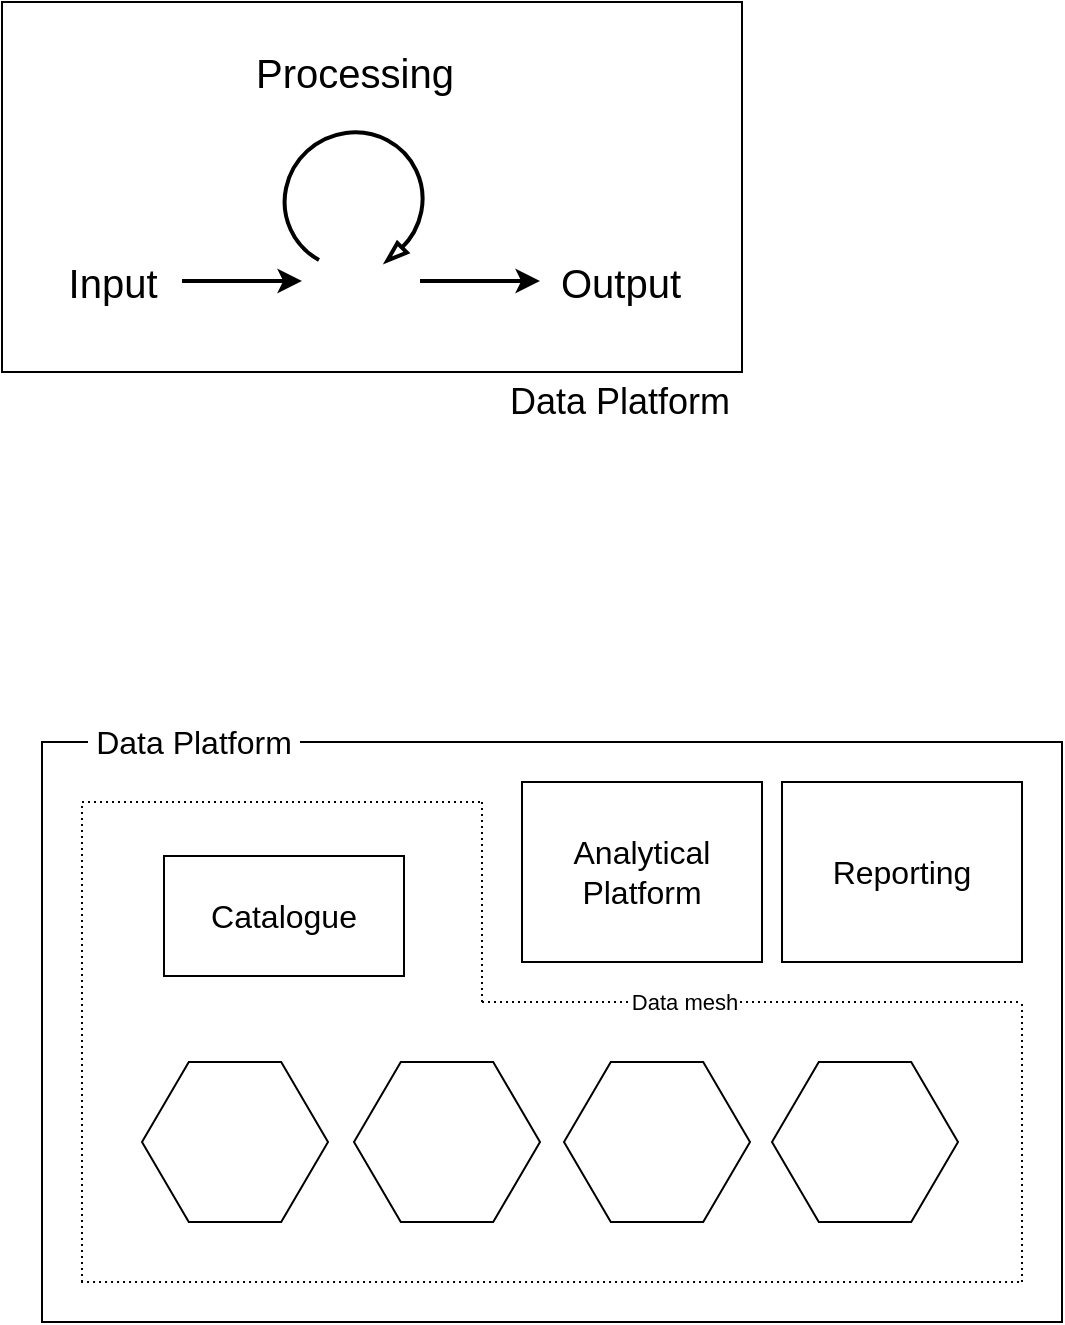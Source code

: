 <mxfile version="20.8.23" type="device"><diagram name="Page-1" id="FQA5weNNk9mwt_Nc3FXT"><mxGraphModel dx="1528" dy="1198" grid="1" gridSize="10" guides="1" tooltips="1" connect="1" arrows="1" fold="1" page="1" pageScale="1" pageWidth="850" pageHeight="1100" math="0" shadow="0"><root><mxCell id="0"/><mxCell id="1" parent="0"/><mxCell id="p3ce-Uk57wCShUglhDMw-27" value="" style="rounded=0;whiteSpace=wrap;html=1;fontSize=16;" vertex="1" parent="1"><mxGeometry x="60" y="410" width="510" height="290" as="geometry"/></mxCell><mxCell id="p3ce-Uk57wCShUglhDMw-1" value="" style="rounded=0;whiteSpace=wrap;html=1;" vertex="1" parent="1"><mxGeometry x="40" y="40" width="370" height="185" as="geometry"/></mxCell><mxCell id="p3ce-Uk57wCShUglhDMw-2" value="Input" style="text;html=1;resizable=0;autosize=1;align=center;verticalAlign=middle;points=[];fillColor=none;strokeColor=none;rounded=0;fontSize=20;" vertex="1" parent="1"><mxGeometry x="60" y="160" width="70" height="40" as="geometry"/></mxCell><mxCell id="p3ce-Uk57wCShUglhDMw-3" value="Output" style="text;html=1;resizable=0;autosize=1;align=center;verticalAlign=middle;points=[];fillColor=none;strokeColor=none;rounded=0;fontSize=20;" vertex="1" parent="1"><mxGeometry x="309" y="160" width="80" height="40" as="geometry"/></mxCell><mxCell id="p3ce-Uk57wCShUglhDMw-4" style="edgeStyle=orthogonalEdgeStyle;curved=1;orthogonalLoop=1;jettySize=auto;html=1;exitX=1;exitY=0.5;exitDx=0;exitDy=0;entryX=0;entryY=0.5;entryDx=0;entryDy=0;fontSize=18;strokeWidth=2;" edge="1" parent="1"><mxGeometry relative="1" as="geometry"><mxPoint x="130" y="179.5" as="sourcePoint"/><mxPoint x="190" y="179.5" as="targetPoint"/></mxGeometry></mxCell><mxCell id="p3ce-Uk57wCShUglhDMw-5" style="edgeStyle=orthogonalEdgeStyle;curved=1;orthogonalLoop=1;jettySize=auto;html=1;exitX=1;exitY=0.5;exitDx=0;exitDy=0;entryX=0;entryY=0.5;entryDx=0;entryDy=0;fontSize=18;strokeWidth=2;" edge="1" parent="1"><mxGeometry relative="1" as="geometry"><mxPoint x="249" y="179.5" as="sourcePoint"/><mxPoint x="309" y="179.5" as="targetPoint"/></mxGeometry></mxCell><mxCell id="p3ce-Uk57wCShUglhDMw-6" value="" style="verticalLabelPosition=bottom;html=1;verticalAlign=top;strokeWidth=2;shape=mxgraph.lean_mapping.physical_pull;pointerEvents=1;rotation=60;flipV=1;flipH=0;" vertex="1" parent="1"><mxGeometry x="181.23" y="105" width="70" height="70" as="geometry"/></mxCell><mxCell id="p3ce-Uk57wCShUglhDMw-7" value="Processing" style="text;html=1;resizable=0;autosize=1;align=center;verticalAlign=middle;points=[];fillColor=none;strokeColor=none;rounded=0;fontSize=20;" vertex="1" parent="1"><mxGeometry x="156.23" y="55" width="120" height="40" as="geometry"/></mxCell><mxCell id="p3ce-Uk57wCShUglhDMw-8" value="Data Platform" style="text;html=1;strokeColor=none;fillColor=none;align=center;verticalAlign=middle;whiteSpace=wrap;rounded=0;fontSize=18;" vertex="1" parent="1"><mxGeometry x="284" y="225" width="130" height="30" as="geometry"/></mxCell><mxCell id="p3ce-Uk57wCShUglhDMw-9" value="" style="shape=hexagon;perimeter=hexagonPerimeter2;whiteSpace=wrap;html=1;fixedSize=1;size=23.4;" vertex="1" parent="1"><mxGeometry x="110" y="570" width="93" height="80" as="geometry"/></mxCell><mxCell id="p3ce-Uk57wCShUglhDMw-12" value="" style="shape=hexagon;perimeter=hexagonPerimeter2;whiteSpace=wrap;html=1;fixedSize=1;size=23.4;" vertex="1" parent="1"><mxGeometry x="216" y="570" width="93" height="80" as="geometry"/></mxCell><mxCell id="p3ce-Uk57wCShUglhDMw-13" value="" style="shape=hexagon;perimeter=hexagonPerimeter2;whiteSpace=wrap;html=1;fixedSize=1;size=23.4;" vertex="1" parent="1"><mxGeometry x="321" y="570" width="93" height="80" as="geometry"/></mxCell><mxCell id="p3ce-Uk57wCShUglhDMw-14" value="" style="shape=hexagon;perimeter=hexagonPerimeter2;whiteSpace=wrap;html=1;fixedSize=1;size=23.4;" vertex="1" parent="1"><mxGeometry x="425" y="570" width="93" height="80" as="geometry"/></mxCell><mxCell id="p3ce-Uk57wCShUglhDMw-15" value="Catalogue" style="rounded=0;whiteSpace=wrap;html=1;fontSize=16;" vertex="1" parent="1"><mxGeometry x="121" y="467" width="120" height="60" as="geometry"/></mxCell><mxCell id="p3ce-Uk57wCShUglhDMw-24" value="" style="group;dashed=1;dashPattern=1 1;" vertex="1" connectable="0" parent="1"><mxGeometry x="79.524" y="440" width="470.48" height="240" as="geometry"/></mxCell><mxCell id="p3ce-Uk57wCShUglhDMw-16" value="" style="endArrow=none;dashed=1;html=1;rounded=0;dashPattern=1 2;" edge="1" parent="p3ce-Uk57wCShUglhDMw-24"><mxGeometry width="50" height="50" relative="1" as="geometry"><mxPoint x="0.476" y="240" as="sourcePoint"/><mxPoint x="0.476" as="targetPoint"/></mxGeometry></mxCell><mxCell id="p3ce-Uk57wCShUglhDMw-17" value="" style="endArrow=none;dashed=1;html=1;rounded=0;dashPattern=1 2;" edge="1" parent="p3ce-Uk57wCShUglhDMw-24"><mxGeometry width="50" height="50" relative="1" as="geometry"><mxPoint y="240" as="sourcePoint"/><mxPoint x="470.476" y="240" as="targetPoint"/></mxGeometry></mxCell><mxCell id="p3ce-Uk57wCShUglhDMw-18" value="" style="endArrow=none;dashed=1;html=1;rounded=0;dashPattern=1 2;" edge="1" parent="p3ce-Uk57wCShUglhDMw-24"><mxGeometry width="50" height="50" relative="1" as="geometry"><mxPoint x="470.476" y="240" as="sourcePoint"/><mxPoint x="470.476" y="100" as="targetPoint"/></mxGeometry></mxCell><mxCell id="p3ce-Uk57wCShUglhDMw-19" value="" style="endArrow=none;dashed=1;html=1;rounded=0;dashPattern=1 2;" edge="1" parent="p3ce-Uk57wCShUglhDMw-24"><mxGeometry width="50" height="50" relative="1" as="geometry"><mxPoint x="200.476" y="100" as="sourcePoint"/><mxPoint x="470.476" y="100" as="targetPoint"/></mxGeometry></mxCell><mxCell id="p3ce-Uk57wCShUglhDMw-20" value="Data mesh" style="edgeLabel;html=1;align=center;verticalAlign=middle;resizable=0;points=[];" vertex="1" connectable="0" parent="p3ce-Uk57wCShUglhDMw-19"><mxGeometry x="-0.315" y="-2" relative="1" as="geometry"><mxPoint x="8" y="-2" as="offset"/></mxGeometry></mxCell><mxCell id="p3ce-Uk57wCShUglhDMw-21" value="" style="endArrow=none;dashed=1;html=1;rounded=0;dashPattern=1 2;" edge="1" parent="p3ce-Uk57wCShUglhDMw-24"><mxGeometry width="50" height="50" relative="1" as="geometry"><mxPoint x="200.476" as="sourcePoint"/><mxPoint x="200.476" y="100" as="targetPoint"/></mxGeometry></mxCell><mxCell id="p3ce-Uk57wCShUglhDMw-23" value="" style="endArrow=none;dashed=1;html=1;rounded=0;dashPattern=1 2;" edge="1" parent="p3ce-Uk57wCShUglhDMw-24"><mxGeometry width="50" height="50" relative="1" as="geometry"><mxPoint x="0.476" as="sourcePoint"/><mxPoint x="200.476" as="targetPoint"/></mxGeometry></mxCell><mxCell id="p3ce-Uk57wCShUglhDMw-25" value="Analytical Platform" style="rounded=0;whiteSpace=wrap;html=1;fontSize=16;" vertex="1" parent="p3ce-Uk57wCShUglhDMw-24"><mxGeometry x="220.48" y="-10" width="120" height="90" as="geometry"/></mxCell><mxCell id="p3ce-Uk57wCShUglhDMw-26" value="Reporting" style="rounded=0;whiteSpace=wrap;html=1;fontSize=16;" vertex="1" parent="p3ce-Uk57wCShUglhDMw-24"><mxGeometry x="350.48" y="-10" width="120" height="90" as="geometry"/></mxCell><mxCell id="p3ce-Uk57wCShUglhDMw-28" value="&amp;nbsp;Data Platform&amp;nbsp;" style="text;html=1;align=center;verticalAlign=middle;whiteSpace=wrap;rounded=0;fontSize=16;labelBackgroundColor=default;" vertex="1" parent="1"><mxGeometry x="73" y="395" width="126" height="30" as="geometry"/></mxCell></root></mxGraphModel></diagram></mxfile>
